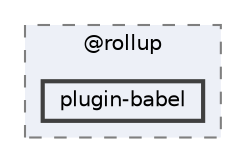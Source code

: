 digraph "pkiclassroomrescheduler/src/main/frontend/node_modules/@rollup/plugin-babel"
{
 // LATEX_PDF_SIZE
  bgcolor="transparent";
  edge [fontname=Helvetica,fontsize=10,labelfontname=Helvetica,labelfontsize=10];
  node [fontname=Helvetica,fontsize=10,shape=box,height=0.2,width=0.4];
  compound=true
  subgraph clusterdir_4be0149ee6bc3e9e6fb9cecad01dd9fb {
    graph [ bgcolor="#edf0f7", pencolor="grey50", label="@rollup", fontname=Helvetica,fontsize=10 style="filled,dashed", URL="dir_4be0149ee6bc3e9e6fb9cecad01dd9fb.html",tooltip=""]
  dir_4548b979c644bb0bba54778675ebb220 [label="plugin-babel", fillcolor="#edf0f7", color="grey25", style="filled,bold", URL="dir_4548b979c644bb0bba54778675ebb220.html",tooltip=""];
  }
}
